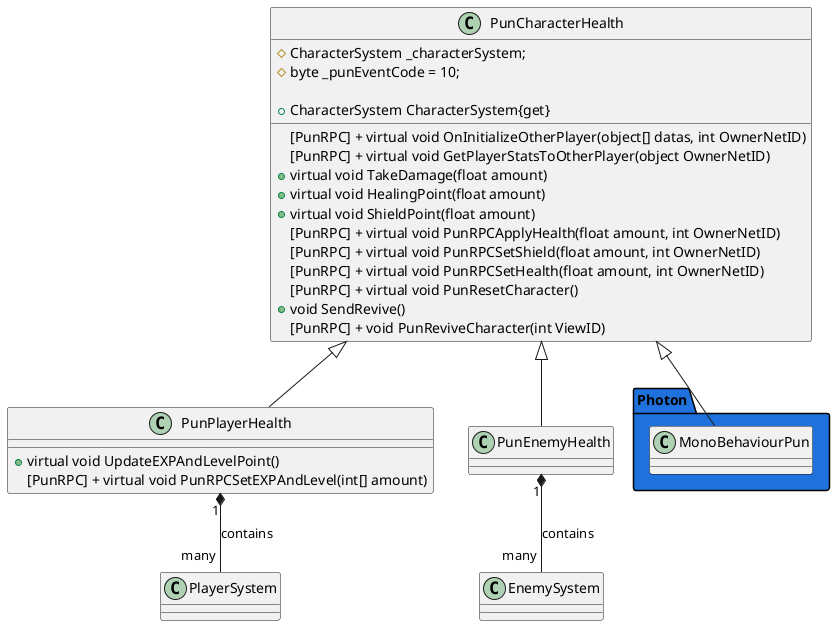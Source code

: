 ﻿@startuml
'https://plantuml.com/class-diagram

PunPlayerHealth "1" *-- "many" PlayerSystem : contains
class PunPlayerHealth extends PunCharacterHealth
{
+ virtual void UpdateEXPAndLevelPoint()
[PunRPC] + virtual void PunRPCSetEXPAndLevel(int[] amount)
}

PunEnemyHealth "1" *-- "many" EnemySystem : contains
class PunEnemyHealth extends PunCharacterHealth

class PunCharacterHealth
{
# CharacterSystem _characterSystem;
        # byte _punEventCode = 10;

        + CharacterSystem CharacterSystem{get}
       [PunRPC] + virtual void OnInitializeOtherPlayer(object[] datas, int OwnerNetID)
        [PunRPC] + virtual void GetPlayerStatsToOtherPlayer(object OwnerNetID)
        + virtual void TakeDamage(float amount)
        + virtual void HealingPoint(float amount)
        + virtual void ShieldPoint(float amount)
        [PunRPC] + virtual void PunRPCApplyHealth(float amount, int OwnerNetID)
        [PunRPC] + virtual void PunRPCSetShield(float amount, int OwnerNetID)
        [PunRPC] + virtual void PunRPCSetHealth(float amount, int OwnerNetID)
        [PunRPC] + virtual void PunResetCharacter()
        + void SendRevive()
        [PunRPC] + void PunReviveCharacter(int ViewID)
}

namespace Photon #1f72de {
    .PunCharacterHealth <|-- MonoBehaviourPun
}

@enduml